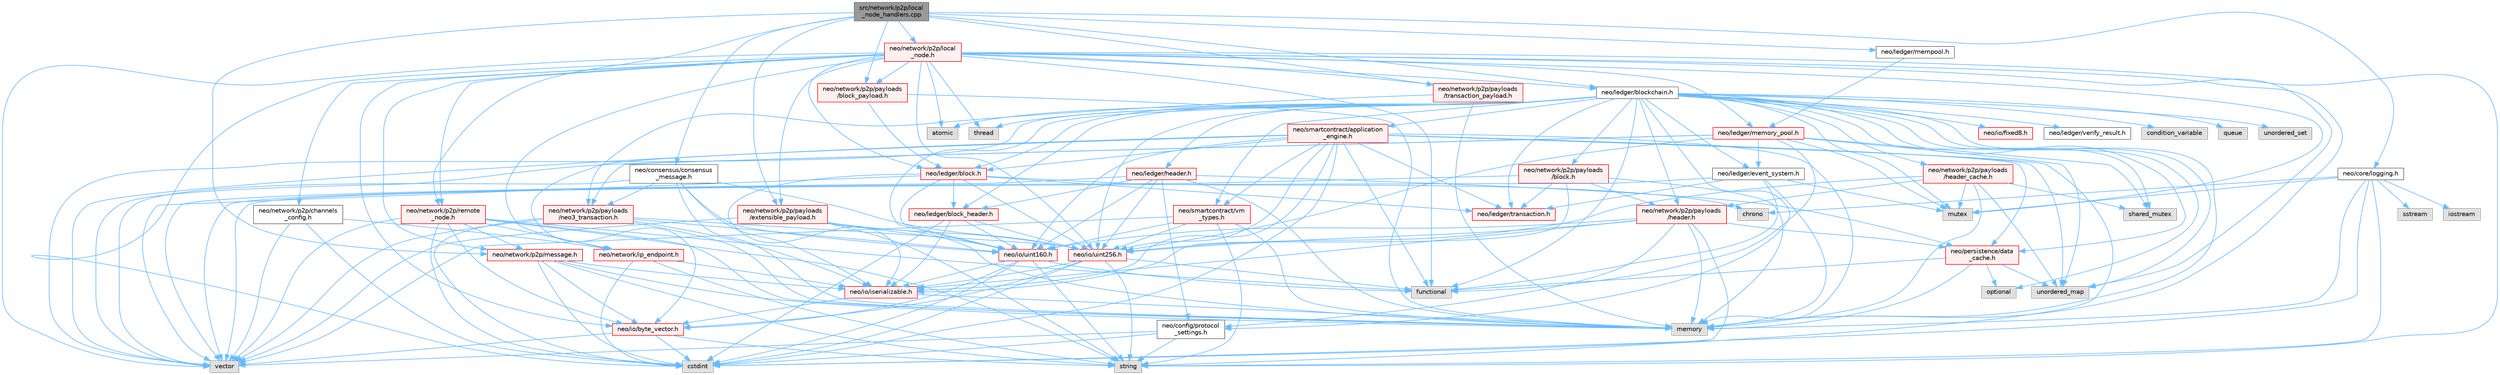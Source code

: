 digraph "src/network/p2p/local_node_handlers.cpp"
{
 // LATEX_PDF_SIZE
  bgcolor="transparent";
  edge [fontname=Helvetica,fontsize=10,labelfontname=Helvetica,labelfontsize=10];
  node [fontname=Helvetica,fontsize=10,shape=box,height=0.2,width=0.4];
  Node1 [id="Node000001",label="src/network/p2p/local\l_node_handlers.cpp",height=0.2,width=0.4,color="gray40", fillcolor="grey60", style="filled", fontcolor="black",tooltip=" "];
  Node1 -> Node2 [id="edge1_Node000001_Node000002",color="steelblue1",style="solid",tooltip=" "];
  Node2 [id="Node000002",label="neo/consensus/consensus\l_message.h",height=0.2,width=0.4,color="grey40", fillcolor="white", style="filled",URL="$consensus__message_8h.html",tooltip=" "];
  Node2 -> Node3 [id="edge2_Node000002_Node000003",color="steelblue1",style="solid",tooltip=" "];
  Node3 [id="Node000003",label="neo/io/iserializable.h",height=0.2,width=0.4,color="red", fillcolor="#FFF0F0", style="filled",URL="$iserializable_8h.html",tooltip=" "];
  Node3 -> Node10 [id="edge3_Node000003_Node000010",color="steelblue1",style="solid",tooltip=" "];
  Node10 [id="Node000010",label="neo/io/byte_vector.h",height=0.2,width=0.4,color="red", fillcolor="#FFF0F0", style="filled",URL="$io_2byte__vector_8h.html",tooltip=" "];
  Node10 -> Node5 [id="edge4_Node000010_Node000005",color="steelblue1",style="solid",tooltip=" "];
  Node5 [id="Node000005",label="cstdint",height=0.2,width=0.4,color="grey60", fillcolor="#E0E0E0", style="filled",tooltip=" "];
  Node10 -> Node8 [id="edge5_Node000010_Node000008",color="steelblue1",style="solid",tooltip=" "];
  Node8 [id="Node000008",label="string",height=0.2,width=0.4,color="grey60", fillcolor="#E0E0E0", style="filled",tooltip=" "];
  Node10 -> Node9 [id="edge6_Node000010_Node000009",color="steelblue1",style="solid",tooltip=" "];
  Node9 [id="Node000009",label="vector",height=0.2,width=0.4,color="grey60", fillcolor="#E0E0E0", style="filled",tooltip=" "];
  Node3 -> Node11 [id="edge7_Node000003_Node000011",color="steelblue1",style="solid",tooltip=" "];
  Node11 [id="Node000011",label="memory",height=0.2,width=0.4,color="grey60", fillcolor="#E0E0E0", style="filled",tooltip=" "];
  Node2 -> Node12 [id="edge8_Node000002_Node000012",color="steelblue1",style="solid",tooltip=" "];
  Node12 [id="Node000012",label="neo/io/uint160.h",height=0.2,width=0.4,color="red", fillcolor="#FFF0F0", style="filled",URL="$uint160_8h.html",tooltip=" "];
  Node12 -> Node10 [id="edge9_Node000012_Node000010",color="steelblue1",style="solid",tooltip=" "];
  Node12 -> Node3 [id="edge10_Node000012_Node000003",color="steelblue1",style="solid",tooltip=" "];
  Node12 -> Node5 [id="edge11_Node000012_Node000005",color="steelblue1",style="solid",tooltip=" "];
  Node12 -> Node14 [id="edge12_Node000012_Node000014",color="steelblue1",style="solid",tooltip=" "];
  Node14 [id="Node000014",label="functional",height=0.2,width=0.4,color="grey60", fillcolor="#E0E0E0", style="filled",tooltip=" "];
  Node12 -> Node8 [id="edge13_Node000012_Node000008",color="steelblue1",style="solid",tooltip=" "];
  Node2 -> Node15 [id="edge14_Node000002_Node000015",color="steelblue1",style="solid",tooltip=" "];
  Node15 [id="Node000015",label="neo/io/uint256.h",height=0.2,width=0.4,color="red", fillcolor="#FFF0F0", style="filled",URL="$uint256_8h.html",tooltip=" "];
  Node15 -> Node10 [id="edge15_Node000015_Node000010",color="steelblue1",style="solid",tooltip=" "];
  Node15 -> Node3 [id="edge16_Node000015_Node000003",color="steelblue1",style="solid",tooltip=" "];
  Node15 -> Node5 [id="edge17_Node000015_Node000005",color="steelblue1",style="solid",tooltip=" "];
  Node15 -> Node14 [id="edge18_Node000015_Node000014",color="steelblue1",style="solid",tooltip=" "];
  Node15 -> Node8 [id="edge19_Node000015_Node000008",color="steelblue1",style="solid",tooltip=" "];
  Node2 -> Node17 [id="edge20_Node000002_Node000017",color="steelblue1",style="solid",tooltip=" "];
  Node17 [id="Node000017",label="neo/network/p2p/payloads\l/neo3_transaction.h",height=0.2,width=0.4,color="red", fillcolor="#FFF0F0", style="filled",URL="$neo3__transaction_8h.html",tooltip=" "];
  Node17 -> Node3 [id="edge21_Node000017_Node000003",color="steelblue1",style="solid",tooltip=" "];
  Node17 -> Node12 [id="edge22_Node000017_Node000012",color="steelblue1",style="solid",tooltip=" "];
  Node17 -> Node15 [id="edge23_Node000017_Node000015",color="steelblue1",style="solid",tooltip=" "];
  Node17 -> Node5 [id="edge24_Node000017_Node000005",color="steelblue1",style="solid",tooltip=" "];
  Node17 -> Node11 [id="edge25_Node000017_Node000011",color="steelblue1",style="solid",tooltip=" "];
  Node17 -> Node9 [id="edge26_Node000017_Node000009",color="steelblue1",style="solid",tooltip=" "];
  Node2 -> Node11 [id="edge27_Node000002_Node000011",color="steelblue1",style="solid",tooltip=" "];
  Node2 -> Node9 [id="edge28_Node000002_Node000009",color="steelblue1",style="solid",tooltip=" "];
  Node1 -> Node62 [id="edge29_Node000001_Node000062",color="steelblue1",style="solid",tooltip=" "];
  Node62 [id="Node000062",label="neo/core/logging.h",height=0.2,width=0.4,color="grey40", fillcolor="white", style="filled",URL="$core_2logging_8h.html",tooltip=" "];
  Node62 -> Node63 [id="edge30_Node000062_Node000063",color="steelblue1",style="solid",tooltip=" "];
  Node63 [id="Node000063",label="chrono",height=0.2,width=0.4,color="grey60", fillcolor="#E0E0E0", style="filled",tooltip=" "];
  Node62 -> Node5 [id="edge31_Node000062_Node000005",color="steelblue1",style="solid",tooltip=" "];
  Node62 -> Node11 [id="edge32_Node000062_Node000011",color="steelblue1",style="solid",tooltip=" "];
  Node62 -> Node64 [id="edge33_Node000062_Node000064",color="steelblue1",style="solid",tooltip=" "];
  Node64 [id="Node000064",label="sstream",height=0.2,width=0.4,color="grey60", fillcolor="#E0E0E0", style="filled",tooltip=" "];
  Node62 -> Node8 [id="edge34_Node000062_Node000008",color="steelblue1",style="solid",tooltip=" "];
  Node62 -> Node65 [id="edge35_Node000062_Node000065",color="steelblue1",style="solid",tooltip=" "];
  Node65 [id="Node000065",label="iostream",height=0.2,width=0.4,color="grey60", fillcolor="#E0E0E0", style="filled",tooltip=" "];
  Node62 -> Node66 [id="edge36_Node000062_Node000066",color="steelblue1",style="solid",tooltip=" "];
  Node66 [id="Node000066",label="mutex",height=0.2,width=0.4,color="grey60", fillcolor="#E0E0E0", style="filled",tooltip=" "];
  Node1 -> Node67 [id="edge37_Node000001_Node000067",color="steelblue1",style="solid",tooltip=" "];
  Node67 [id="Node000067",label="neo/ledger/blockchain.h",height=0.2,width=0.4,color="grey40", fillcolor="white", style="filled",URL="$blockchain_8h.html",tooltip=" "];
  Node67 -> Node68 [id="edge38_Node000067_Node000068",color="steelblue1",style="solid",tooltip=" "];
  Node68 [id="Node000068",label="neo/ledger/block.h",height=0.2,width=0.4,color="red", fillcolor="#FFF0F0", style="filled",URL="$ledger_2block_8h.html",tooltip=" "];
  Node68 -> Node3 [id="edge39_Node000068_Node000003",color="steelblue1",style="solid",tooltip=" "];
  Node68 -> Node12 [id="edge40_Node000068_Node000012",color="steelblue1",style="solid",tooltip=" "];
  Node68 -> Node15 [id="edge41_Node000068_Node000015",color="steelblue1",style="solid",tooltip=" "];
  Node68 -> Node69 [id="edge42_Node000068_Node000069",color="steelblue1",style="solid",tooltip=" "];
  Node69 [id="Node000069",label="neo/ledger/block_header.h",height=0.2,width=0.4,color="red", fillcolor="#FFF0F0", style="filled",URL="$block__header_8h.html",tooltip=" "];
  Node69 -> Node3 [id="edge43_Node000069_Node000003",color="steelblue1",style="solid",tooltip=" "];
  Node69 -> Node12 [id="edge44_Node000069_Node000012",color="steelblue1",style="solid",tooltip=" "];
  Node69 -> Node15 [id="edge45_Node000069_Node000015",color="steelblue1",style="solid",tooltip=" "];
  Node69 -> Node5 [id="edge46_Node000069_Node000005",color="steelblue1",style="solid",tooltip=" "];
  Node68 -> Node70 [id="edge47_Node000068_Node000070",color="steelblue1",style="solid",tooltip=" "];
  Node70 [id="Node000070",label="neo/ledger/transaction.h",height=0.2,width=0.4,color="red", fillcolor="#FFF0F0", style="filled",URL="$ledger_2transaction_8h.html",tooltip=" "];
  Node68 -> Node63 [id="edge48_Node000068_Node000063",color="steelblue1",style="solid",tooltip=" "];
  Node68 -> Node9 [id="edge49_Node000068_Node000009",color="steelblue1",style="solid",tooltip=" "];
  Node67 -> Node69 [id="edge50_Node000067_Node000069",color="steelblue1",style="solid",tooltip=" "];
  Node67 -> Node72 [id="edge51_Node000067_Node000072",color="steelblue1",style="solid",tooltip=" "];
  Node72 [id="Node000072",label="neo/ledger/event_system.h",height=0.2,width=0.4,color="grey40", fillcolor="white", style="filled",URL="$event__system_8h.html",tooltip=" "];
  Node72 -> Node14 [id="edge52_Node000072_Node000014",color="steelblue1",style="solid",tooltip=" "];
  Node72 -> Node11 [id="edge53_Node000072_Node000011",color="steelblue1",style="solid",tooltip=" "];
  Node72 -> Node66 [id="edge54_Node000072_Node000066",color="steelblue1",style="solid",tooltip=" "];
  Node72 -> Node9 [id="edge55_Node000072_Node000009",color="steelblue1",style="solid",tooltip=" "];
  Node72 -> Node70 [id="edge56_Node000072_Node000070",color="steelblue1",style="solid",tooltip=" "];
  Node67 -> Node73 [id="edge57_Node000067_Node000073",color="steelblue1",style="solid",tooltip=" "];
  Node73 [id="Node000073",label="neo/ledger/header.h",height=0.2,width=0.4,color="red", fillcolor="#FFF0F0", style="filled",URL="$ledger_2header_8h.html",tooltip=" "];
  Node73 -> Node74 [id="edge58_Node000073_Node000074",color="steelblue1",style="solid",tooltip=" "];
  Node74 [id="Node000074",label="neo/config/protocol\l_settings.h",height=0.2,width=0.4,color="grey40", fillcolor="white", style="filled",URL="$config_2protocol__settings_8h.html",tooltip=" "];
  Node74 -> Node5 [id="edge59_Node000074_Node000005",color="steelblue1",style="solid",tooltip=" "];
  Node74 -> Node8 [id="edge60_Node000074_Node000008",color="steelblue1",style="solid",tooltip=" "];
  Node74 -> Node9 [id="edge61_Node000074_Node000009",color="steelblue1",style="solid",tooltip=" "];
  Node73 -> Node12 [id="edge62_Node000073_Node000012",color="steelblue1",style="solid",tooltip=" "];
  Node73 -> Node15 [id="edge63_Node000073_Node000015",color="steelblue1",style="solid",tooltip=" "];
  Node73 -> Node69 [id="edge64_Node000073_Node000069",color="steelblue1",style="solid",tooltip=" "];
  Node73 -> Node75 [id="edge65_Node000073_Node000075",color="steelblue1",style="solid",tooltip=" "];
  Node75 [id="Node000075",label="neo/persistence/data\l_cache.h",height=0.2,width=0.4,color="red", fillcolor="#FFF0F0", style="filled",URL="$data__cache_8h.html",tooltip=" "];
  Node75 -> Node14 [id="edge66_Node000075_Node000014",color="steelblue1",style="solid",tooltip=" "];
  Node75 -> Node11 [id="edge67_Node000075_Node000011",color="steelblue1",style="solid",tooltip=" "];
  Node75 -> Node53 [id="edge68_Node000075_Node000053",color="steelblue1",style="solid",tooltip=" "];
  Node53 [id="Node000053",label="optional",height=0.2,width=0.4,color="grey60", fillcolor="#E0E0E0", style="filled",tooltip=" "];
  Node75 -> Node31 [id="edge69_Node000075_Node000031",color="steelblue1",style="solid",tooltip=" "];
  Node31 [id="Node000031",label="unordered_map",height=0.2,width=0.4,color="grey60", fillcolor="#E0E0E0", style="filled",tooltip=" "];
  Node73 -> Node11 [id="edge70_Node000073_Node000011",color="steelblue1",style="solid",tooltip=" "];
  Node73 -> Node9 [id="edge71_Node000073_Node000009",color="steelblue1",style="solid",tooltip=" "];
  Node67 -> Node70 [id="edge72_Node000067_Node000070",color="steelblue1",style="solid",tooltip=" "];
  Node67 -> Node86 [id="edge73_Node000067_Node000086",color="steelblue1",style="solid",tooltip=" "];
  Node86 [id="Node000086",label="neo/network/p2p/payloads\l/block.h",height=0.2,width=0.4,color="red", fillcolor="#FFF0F0", style="filled",URL="$network_2p2p_2payloads_2block_8h.html",tooltip=" "];
  Node86 -> Node3 [id="edge74_Node000086_Node000003",color="steelblue1",style="solid",tooltip=" "];
  Node86 -> Node70 [id="edge75_Node000086_Node000070",color="steelblue1",style="solid",tooltip=" "];
  Node86 -> Node87 [id="edge76_Node000086_Node000087",color="steelblue1",style="solid",tooltip=" "];
  Node87 [id="Node000087",label="neo/network/p2p/payloads\l/header.h",height=0.2,width=0.4,color="red", fillcolor="#FFF0F0", style="filled",URL="$network_2p2p_2payloads_2header_8h.html",tooltip=" "];
  Node87 -> Node74 [id="edge77_Node000087_Node000074",color="steelblue1",style="solid",tooltip=" "];
  Node87 -> Node3 [id="edge78_Node000087_Node000003",color="steelblue1",style="solid",tooltip=" "];
  Node87 -> Node12 [id="edge79_Node000087_Node000012",color="steelblue1",style="solid",tooltip=" "];
  Node87 -> Node15 [id="edge80_Node000087_Node000015",color="steelblue1",style="solid",tooltip=" "];
  Node87 -> Node75 [id="edge81_Node000087_Node000075",color="steelblue1",style="solid",tooltip=" "];
  Node87 -> Node5 [id="edge82_Node000087_Node000005",color="steelblue1",style="solid",tooltip=" "];
  Node87 -> Node11 [id="edge83_Node000087_Node000011",color="steelblue1",style="solid",tooltip=" "];
  Node86 -> Node11 [id="edge84_Node000086_Node000011",color="steelblue1",style="solid",tooltip=" "];
  Node86 -> Node9 [id="edge85_Node000086_Node000009",color="steelblue1",style="solid",tooltip=" "];
  Node67 -> Node87 [id="edge86_Node000067_Node000087",color="steelblue1",style="solid",tooltip=" "];
  Node67 -> Node88 [id="edge87_Node000067_Node000088",color="steelblue1",style="solid",tooltip=" "];
  Node88 [id="Node000088",label="neo/network/p2p/payloads\l/header_cache.h",height=0.2,width=0.4,color="red", fillcolor="#FFF0F0", style="filled",URL="$network_2p2p_2payloads_2header__cache_8h.html",tooltip=" "];
  Node88 -> Node15 [id="edge88_Node000088_Node000015",color="steelblue1",style="solid",tooltip=" "];
  Node88 -> Node87 [id="edge89_Node000088_Node000087",color="steelblue1",style="solid",tooltip=" "];
  Node88 -> Node11 [id="edge90_Node000088_Node000011",color="steelblue1",style="solid",tooltip=" "];
  Node88 -> Node66 [id="edge91_Node000088_Node000066",color="steelblue1",style="solid",tooltip=" "];
  Node88 -> Node83 [id="edge92_Node000088_Node000083",color="steelblue1",style="solid",tooltip=" "];
  Node83 [id="Node000083",label="shared_mutex",height=0.2,width=0.4,color="grey60", fillcolor="#E0E0E0", style="filled",tooltip=" "];
  Node88 -> Node31 [id="edge93_Node000088_Node000031",color="steelblue1",style="solid",tooltip=" "];
  Node67 -> Node74 [id="edge94_Node000067_Node000074",color="steelblue1",style="solid",tooltip=" "];
  Node67 -> Node49 [id="edge95_Node000067_Node000049",color="steelblue1",style="solid",tooltip=" "];
  Node49 [id="Node000049",label="neo/io/fixed8.h",height=0.2,width=0.4,color="red", fillcolor="#FFF0F0", style="filled",URL="$io_2fixed8_8h.html",tooltip=" "];
  Node67 -> Node12 [id="edge96_Node000067_Node000012",color="steelblue1",style="solid",tooltip=" "];
  Node67 -> Node15 [id="edge97_Node000067_Node000015",color="steelblue1",style="solid",tooltip=" "];
  Node67 -> Node90 [id="edge98_Node000067_Node000090",color="steelblue1",style="solid",tooltip=" "];
  Node90 [id="Node000090",label="neo/ledger/verify_result.h",height=0.2,width=0.4,color="grey40", fillcolor="white", style="filled",URL="$verify__result_8h.html",tooltip=" "];
  Node67 -> Node75 [id="edge99_Node000067_Node000075",color="steelblue1",style="solid",tooltip=" "];
  Node67 -> Node91 [id="edge100_Node000067_Node000091",color="steelblue1",style="solid",tooltip=" "];
  Node91 [id="Node000091",label="neo/smartcontract/application\l_engine.h",height=0.2,width=0.4,color="red", fillcolor="#FFF0F0", style="filled",URL="$application__engine_8h.html",tooltip=" "];
  Node91 -> Node10 [id="edge101_Node000091_Node000010",color="steelblue1",style="solid",tooltip=" "];
  Node91 -> Node3 [id="edge102_Node000091_Node000003",color="steelblue1",style="solid",tooltip=" "];
  Node91 -> Node12 [id="edge103_Node000091_Node000012",color="steelblue1",style="solid",tooltip=" "];
  Node91 -> Node15 [id="edge104_Node000091_Node000015",color="steelblue1",style="solid",tooltip=" "];
  Node91 -> Node68 [id="edge105_Node000091_Node000068",color="steelblue1",style="solid",tooltip=" "];
  Node91 -> Node70 [id="edge106_Node000091_Node000070",color="steelblue1",style="solid",tooltip=" "];
  Node91 -> Node75 [id="edge107_Node000091_Node000075",color="steelblue1",style="solid",tooltip=" "];
  Node91 -> Node112 [id="edge108_Node000091_Node000112",color="steelblue1",style="solid",tooltip=" "];
  Node112 [id="Node000112",label="neo/smartcontract/vm\l_types.h",height=0.2,width=0.4,color="red", fillcolor="#FFF0F0", style="filled",URL="$vm__types_8h.html",tooltip=" "];
  Node112 -> Node12 [id="edge109_Node000112_Node000012",color="steelblue1",style="solid",tooltip=" "];
  Node112 -> Node15 [id="edge110_Node000112_Node000015",color="steelblue1",style="solid",tooltip=" "];
  Node112 -> Node11 [id="edge111_Node000112_Node000011",color="steelblue1",style="solid",tooltip=" "];
  Node112 -> Node8 [id="edge112_Node000112_Node000008",color="steelblue1",style="solid",tooltip=" "];
  Node112 -> Node9 [id="edge113_Node000112_Node000009",color="steelblue1",style="solid",tooltip=" "];
  Node91 -> Node5 [id="edge114_Node000091_Node000005",color="steelblue1",style="solid",tooltip=" "];
  Node91 -> Node14 [id="edge115_Node000091_Node000014",color="steelblue1",style="solid",tooltip=" "];
  Node91 -> Node11 [id="edge116_Node000091_Node000011",color="steelblue1",style="solid",tooltip=" "];
  Node91 -> Node8 [id="edge117_Node000091_Node000008",color="steelblue1",style="solid",tooltip=" "];
  Node91 -> Node31 [id="edge118_Node000091_Node000031",color="steelblue1",style="solid",tooltip=" "];
  Node91 -> Node9 [id="edge119_Node000091_Node000009",color="steelblue1",style="solid",tooltip=" "];
  Node67 -> Node112 [id="edge120_Node000067_Node000112",color="steelblue1",style="solid",tooltip=" "];
  Node67 -> Node113 [id="edge121_Node000067_Node000113",color="steelblue1",style="solid",tooltip=" "];
  Node113 [id="Node000113",label="atomic",height=0.2,width=0.4,color="grey60", fillcolor="#E0E0E0", style="filled",tooltip=" "];
  Node67 -> Node114 [id="edge122_Node000067_Node000114",color="steelblue1",style="solid",tooltip=" "];
  Node114 [id="Node000114",label="condition_variable",height=0.2,width=0.4,color="grey60", fillcolor="#E0E0E0", style="filled",tooltip=" "];
  Node67 -> Node14 [id="edge123_Node000067_Node000014",color="steelblue1",style="solid",tooltip=" "];
  Node67 -> Node11 [id="edge124_Node000067_Node000011",color="steelblue1",style="solid",tooltip=" "];
  Node67 -> Node66 [id="edge125_Node000067_Node000066",color="steelblue1",style="solid",tooltip=" "];
  Node67 -> Node53 [id="edge126_Node000067_Node000053",color="steelblue1",style="solid",tooltip=" "];
  Node67 -> Node115 [id="edge127_Node000067_Node000115",color="steelblue1",style="solid",tooltip=" "];
  Node115 [id="Node000115",label="queue",height=0.2,width=0.4,color="grey60", fillcolor="#E0E0E0", style="filled",tooltip=" "];
  Node67 -> Node83 [id="edge128_Node000067_Node000083",color="steelblue1",style="solid",tooltip=" "];
  Node67 -> Node116 [id="edge129_Node000067_Node000116",color="steelblue1",style="solid",tooltip=" "];
  Node116 [id="Node000116",label="thread",height=0.2,width=0.4,color="grey60", fillcolor="#E0E0E0", style="filled",tooltip=" "];
  Node67 -> Node31 [id="edge130_Node000067_Node000031",color="steelblue1",style="solid",tooltip=" "];
  Node67 -> Node109 [id="edge131_Node000067_Node000109",color="steelblue1",style="solid",tooltip=" "];
  Node109 [id="Node000109",label="unordered_set",height=0.2,width=0.4,color="grey60", fillcolor="#E0E0E0", style="filled",tooltip=" "];
  Node67 -> Node9 [id="edge132_Node000067_Node000009",color="steelblue1",style="solid",tooltip=" "];
  Node1 -> Node117 [id="edge133_Node000001_Node000117",color="steelblue1",style="solid",tooltip=" "];
  Node117 [id="Node000117",label="neo/ledger/mempool.h",height=0.2,width=0.4,color="grey40", fillcolor="white", style="filled",URL="$mempool_8h.html",tooltip=" "];
  Node117 -> Node118 [id="edge134_Node000117_Node000118",color="steelblue1",style="solid",tooltip=" "];
  Node118 [id="Node000118",label="neo/ledger/memory_pool.h",height=0.2,width=0.4,color="red", fillcolor="#FFF0F0", style="filled",URL="$ledger_2memory__pool_8h.html",tooltip=" "];
  Node118 -> Node15 [id="edge135_Node000118_Node000015",color="steelblue1",style="solid",tooltip=" "];
  Node118 -> Node72 [id="edge136_Node000118_Node000072",color="steelblue1",style="solid",tooltip=" "];
  Node118 -> Node17 [id="edge137_Node000118_Node000017",color="steelblue1",style="solid",tooltip=" "];
  Node118 -> Node14 [id="edge138_Node000118_Node000014",color="steelblue1",style="solid",tooltip=" "];
  Node118 -> Node66 [id="edge139_Node000118_Node000066",color="steelblue1",style="solid",tooltip=" "];
  Node118 -> Node83 [id="edge140_Node000118_Node000083",color="steelblue1",style="solid",tooltip=" "];
  Node118 -> Node31 [id="edge141_Node000118_Node000031",color="steelblue1",style="solid",tooltip=" "];
  Node118 -> Node9 [id="edge142_Node000118_Node000009",color="steelblue1",style="solid",tooltip=" "];
  Node1 -> Node121 [id="edge143_Node000001_Node000121",color="steelblue1",style="solid",tooltip=" "];
  Node121 [id="Node000121",label="neo/network/p2p/local\l_node.h",height=0.2,width=0.4,color="red", fillcolor="#FFF0F0", style="filled",URL="$local__node_8h.html",tooltip=" "];
  Node121 -> Node10 [id="edge144_Node000121_Node000010",color="steelblue1",style="solid",tooltip=" "];
  Node121 -> Node15 [id="edge145_Node000121_Node000015",color="steelblue1",style="solid",tooltip=" "];
  Node121 -> Node68 [id="edge146_Node000121_Node000068",color="steelblue1",style="solid",tooltip=" "];
  Node121 -> Node67 [id="edge147_Node000121_Node000067",color="steelblue1",style="solid",tooltip=" "];
  Node121 -> Node118 [id="edge148_Node000121_Node000118",color="steelblue1",style="solid",tooltip=" "];
  Node121 -> Node122 [id="edge149_Node000121_Node000122",color="steelblue1",style="solid",tooltip=" "];
  Node122 [id="Node000122",label="neo/network/ip_endpoint.h",height=0.2,width=0.4,color="red", fillcolor="#FFF0F0", style="filled",URL="$ip__endpoint_8h.html",tooltip=" "];
  Node122 -> Node3 [id="edge150_Node000122_Node000003",color="steelblue1",style="solid",tooltip=" "];
  Node122 -> Node5 [id="edge151_Node000122_Node000005",color="steelblue1",style="solid",tooltip=" "];
  Node122 -> Node8 [id="edge152_Node000122_Node000008",color="steelblue1",style="solid",tooltip=" "];
  Node121 -> Node124 [id="edge153_Node000121_Node000124",color="steelblue1",style="solid",tooltip=" "];
  Node124 [id="Node000124",label="neo/network/p2p/channels\l_config.h",height=0.2,width=0.4,color="grey40", fillcolor="white", style="filled",URL="$channels__config_8h.html",tooltip=" "];
  Node124 -> Node122 [id="edge154_Node000124_Node000122",color="steelblue1",style="solid",tooltip=" "];
  Node124 -> Node5 [id="edge155_Node000124_Node000005",color="steelblue1",style="solid",tooltip=" "];
  Node124 -> Node9 [id="edge156_Node000124_Node000009",color="steelblue1",style="solid",tooltip=" "];
  Node121 -> Node125 [id="edge157_Node000121_Node000125",color="steelblue1",style="solid",tooltip=" "];
  Node125 [id="Node000125",label="neo/network/p2p/message.h",height=0.2,width=0.4,color="red", fillcolor="#FFF0F0", style="filled",URL="$message_8h.html",tooltip=" "];
  Node125 -> Node10 [id="edge158_Node000125_Node000010",color="steelblue1",style="solid",tooltip=" "];
  Node125 -> Node3 [id="edge159_Node000125_Node000003",color="steelblue1",style="solid",tooltip=" "];
  Node125 -> Node5 [id="edge160_Node000125_Node000005",color="steelblue1",style="solid",tooltip=" "];
  Node125 -> Node11 [id="edge161_Node000125_Node000011",color="steelblue1",style="solid",tooltip=" "];
  Node125 -> Node8 [id="edge162_Node000125_Node000008",color="steelblue1",style="solid",tooltip=" "];
  Node121 -> Node131 [id="edge163_Node000121_Node000131",color="steelblue1",style="solid",tooltip=" "];
  Node131 [id="Node000131",label="neo/network/p2p/payloads\l/block_payload.h",height=0.2,width=0.4,color="red", fillcolor="#FFF0F0", style="filled",URL="$block__payload_8h.html",tooltip=" "];
  Node131 -> Node68 [id="edge164_Node000131_Node000068",color="steelblue1",style="solid",tooltip=" "];
  Node131 -> Node11 [id="edge165_Node000131_Node000011",color="steelblue1",style="solid",tooltip=" "];
  Node121 -> Node132 [id="edge166_Node000121_Node000132",color="steelblue1",style="solid",tooltip=" "];
  Node132 [id="Node000132",label="neo/network/p2p/payloads\l/extensible_payload.h",height=0.2,width=0.4,color="red", fillcolor="#FFF0F0", style="filled",URL="$p2p_2payloads_2extensible__payload_8h.html",tooltip=" "];
  Node132 -> Node12 [id="edge167_Node000132_Node000012",color="steelblue1",style="solid",tooltip=" "];
  Node132 -> Node15 [id="edge168_Node000132_Node000015",color="steelblue1",style="solid",tooltip=" "];
  Node132 -> Node11 [id="edge169_Node000132_Node000011",color="steelblue1",style="solid",tooltip=" "];
  Node132 -> Node8 [id="edge170_Node000132_Node000008",color="steelblue1",style="solid",tooltip=" "];
  Node132 -> Node9 [id="edge171_Node000132_Node000009",color="steelblue1",style="solid",tooltip=" "];
  Node121 -> Node145 [id="edge172_Node000121_Node000145",color="steelblue1",style="solid",tooltip=" "];
  Node145 [id="Node000145",label="neo/network/p2p/payloads\l/transaction_payload.h",height=0.2,width=0.4,color="red", fillcolor="#FFF0F0", style="filled",URL="$transaction__payload_8h.html",tooltip=" "];
  Node145 -> Node17 [id="edge173_Node000145_Node000017",color="steelblue1",style="solid",tooltip=" "];
  Node145 -> Node11 [id="edge174_Node000145_Node000011",color="steelblue1",style="solid",tooltip=" "];
  Node121 -> Node152 [id="edge175_Node000121_Node000152",color="steelblue1",style="solid",tooltip=" "];
  Node152 [id="Node000152",label="neo/network/p2p/remote\l_node.h",height=0.2,width=0.4,color="red", fillcolor="#FFF0F0", style="filled",URL="$remote__node_8h.html",tooltip=" "];
  Node152 -> Node10 [id="edge176_Node000152_Node000010",color="steelblue1",style="solid",tooltip=" "];
  Node152 -> Node122 [id="edge177_Node000152_Node000122",color="steelblue1",style="solid",tooltip=" "];
  Node152 -> Node125 [id="edge178_Node000152_Node000125",color="steelblue1",style="solid",tooltip=" "];
  Node152 -> Node5 [id="edge179_Node000152_Node000005",color="steelblue1",style="solid",tooltip=" "];
  Node152 -> Node14 [id="edge180_Node000152_Node000014",color="steelblue1",style="solid",tooltip=" "];
  Node152 -> Node11 [id="edge181_Node000152_Node000011",color="steelblue1",style="solid",tooltip=" "];
  Node152 -> Node8 [id="edge182_Node000152_Node000008",color="steelblue1",style="solid",tooltip=" "];
  Node152 -> Node9 [id="edge183_Node000152_Node000009",color="steelblue1",style="solid",tooltip=" "];
  Node121 -> Node113 [id="edge184_Node000121_Node000113",color="steelblue1",style="solid",tooltip=" "];
  Node121 -> Node5 [id="edge185_Node000121_Node000005",color="steelblue1",style="solid",tooltip=" "];
  Node121 -> Node14 [id="edge186_Node000121_Node000014",color="steelblue1",style="solid",tooltip=" "];
  Node121 -> Node11 [id="edge187_Node000121_Node000011",color="steelblue1",style="solid",tooltip=" "];
  Node121 -> Node66 [id="edge188_Node000121_Node000066",color="steelblue1",style="solid",tooltip=" "];
  Node121 -> Node8 [id="edge189_Node000121_Node000008",color="steelblue1",style="solid",tooltip=" "];
  Node121 -> Node116 [id="edge190_Node000121_Node000116",color="steelblue1",style="solid",tooltip=" "];
  Node121 -> Node31 [id="edge191_Node000121_Node000031",color="steelblue1",style="solid",tooltip=" "];
  Node121 -> Node9 [id="edge192_Node000121_Node000009",color="steelblue1",style="solid",tooltip=" "];
  Node1 -> Node125 [id="edge193_Node000001_Node000125",color="steelblue1",style="solid",tooltip=" "];
  Node1 -> Node131 [id="edge194_Node000001_Node000131",color="steelblue1",style="solid",tooltip=" "];
  Node1 -> Node132 [id="edge195_Node000001_Node000132",color="steelblue1",style="solid",tooltip=" "];
  Node1 -> Node145 [id="edge196_Node000001_Node000145",color="steelblue1",style="solid",tooltip=" "];
  Node1 -> Node152 [id="edge197_Node000001_Node000152",color="steelblue1",style="solid",tooltip=" "];
}
